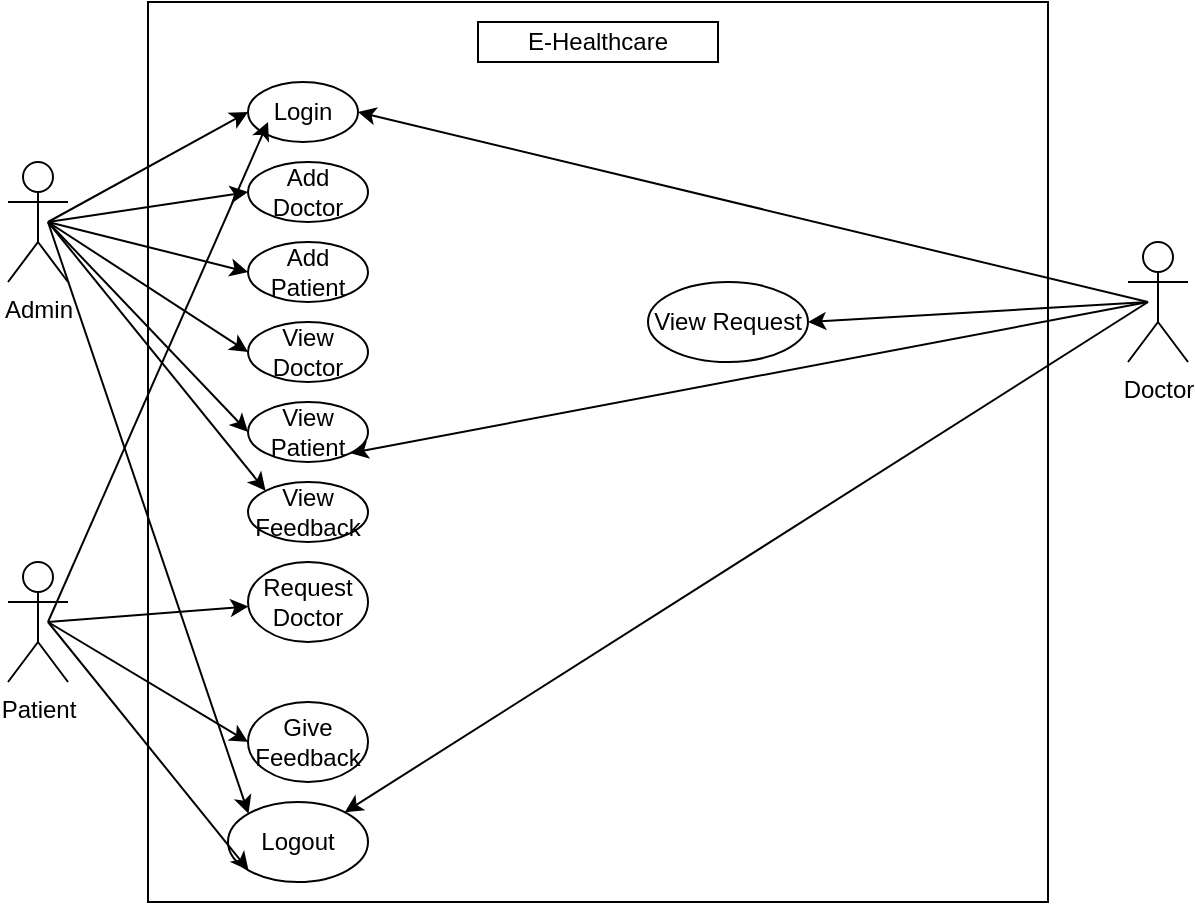 <mxfile version="24.7.17">
  <diagram name="Page-1" id="trTBlpcPtebjrmfRot06">
    <mxGraphModel dx="780" dy="544" grid="1" gridSize="10" guides="1" tooltips="1" connect="1" arrows="1" fold="1" page="1" pageScale="1" pageWidth="850" pageHeight="1100" math="0" shadow="0">
      <root>
        <mxCell id="0" />
        <mxCell id="1" parent="0" />
        <mxCell id="EEKRzQy7RKevdym8JIjv-3" value="" style="whiteSpace=wrap;html=1;aspect=fixed;" vertex="1" parent="1">
          <mxGeometry x="250" y="110" width="450" height="450" as="geometry" />
        </mxCell>
        <mxCell id="EEKRzQy7RKevdym8JIjv-5" value="Admin" style="shape=umlActor;verticalLabelPosition=bottom;verticalAlign=top;html=1;outlineConnect=0;" vertex="1" parent="1">
          <mxGeometry x="180" y="190" width="30" height="60" as="geometry" />
        </mxCell>
        <mxCell id="EEKRzQy7RKevdym8JIjv-6" value="Patient" style="shape=umlActor;verticalLabelPosition=bottom;verticalAlign=top;html=1;outlineConnect=0;" vertex="1" parent="1">
          <mxGeometry x="180" y="390" width="30" height="60" as="geometry" />
        </mxCell>
        <mxCell id="EEKRzQy7RKevdym8JIjv-7" value="Doctor" style="shape=umlActor;verticalLabelPosition=bottom;verticalAlign=top;html=1;outlineConnect=0;" vertex="1" parent="1">
          <mxGeometry x="740" y="230" width="30" height="60" as="geometry" />
        </mxCell>
        <mxCell id="EEKRzQy7RKevdym8JIjv-8" value="E-Healthcare" style="rounded=0;whiteSpace=wrap;html=1;" vertex="1" parent="1">
          <mxGeometry x="415" y="120" width="120" height="20" as="geometry" />
        </mxCell>
        <mxCell id="EEKRzQy7RKevdym8JIjv-9" value="Login" style="ellipse;whiteSpace=wrap;html=1;" vertex="1" parent="1">
          <mxGeometry x="300" y="150" width="55" height="30" as="geometry" />
        </mxCell>
        <mxCell id="EEKRzQy7RKevdym8JIjv-12" value="Add Doctor" style="ellipse;whiteSpace=wrap;html=1;" vertex="1" parent="1">
          <mxGeometry x="300" y="190" width="60" height="30" as="geometry" />
        </mxCell>
        <mxCell id="EEKRzQy7RKevdym8JIjv-13" value="Add Patient" style="ellipse;whiteSpace=wrap;html=1;" vertex="1" parent="1">
          <mxGeometry x="300" y="230" width="60" height="30" as="geometry" />
        </mxCell>
        <mxCell id="EEKRzQy7RKevdym8JIjv-15" value="View Doctor" style="ellipse;whiteSpace=wrap;html=1;" vertex="1" parent="1">
          <mxGeometry x="300" y="270" width="60" height="30" as="geometry" />
        </mxCell>
        <mxCell id="EEKRzQy7RKevdym8JIjv-16" value="View Patient" style="ellipse;whiteSpace=wrap;html=1;" vertex="1" parent="1">
          <mxGeometry x="300" y="310" width="60" height="30" as="geometry" />
        </mxCell>
        <mxCell id="EEKRzQy7RKevdym8JIjv-17" value="View Feedback" style="ellipse;whiteSpace=wrap;html=1;" vertex="1" parent="1">
          <mxGeometry x="300" y="350" width="60" height="30" as="geometry" />
        </mxCell>
        <mxCell id="EEKRzQy7RKevdym8JIjv-19" value="Request Doctor" style="ellipse;whiteSpace=wrap;html=1;" vertex="1" parent="1">
          <mxGeometry x="300" y="390" width="60" height="40" as="geometry" />
        </mxCell>
        <mxCell id="EEKRzQy7RKevdym8JIjv-20" value="Give Feedback" style="ellipse;whiteSpace=wrap;html=1;" vertex="1" parent="1">
          <mxGeometry x="300" y="460" width="60" height="40" as="geometry" />
        </mxCell>
        <mxCell id="EEKRzQy7RKevdym8JIjv-21" value="Logout" style="ellipse;whiteSpace=wrap;html=1;" vertex="1" parent="1">
          <mxGeometry x="290" y="510" width="70" height="40" as="geometry" />
        </mxCell>
        <mxCell id="EEKRzQy7RKevdym8JIjv-22" value="View Request" style="ellipse;whiteSpace=wrap;html=1;" vertex="1" parent="1">
          <mxGeometry x="500" y="250" width="80" height="40" as="geometry" />
        </mxCell>
        <mxCell id="EEKRzQy7RKevdym8JIjv-23" value="" style="endArrow=classic;html=1;rounded=0;entryX=0;entryY=0.5;entryDx=0;entryDy=0;" edge="1" parent="1" target="EEKRzQy7RKevdym8JIjv-9">
          <mxGeometry width="50" height="50" relative="1" as="geometry">
            <mxPoint x="200" y="220" as="sourcePoint" />
            <mxPoint x="250" y="170" as="targetPoint" />
          </mxGeometry>
        </mxCell>
        <mxCell id="EEKRzQy7RKevdym8JIjv-24" value="" style="endArrow=classic;html=1;rounded=0;entryX=0;entryY=0.5;entryDx=0;entryDy=0;" edge="1" parent="1" target="EEKRzQy7RKevdym8JIjv-12">
          <mxGeometry width="50" height="50" relative="1" as="geometry">
            <mxPoint x="200" y="220" as="sourcePoint" />
            <mxPoint x="250" y="170" as="targetPoint" />
          </mxGeometry>
        </mxCell>
        <mxCell id="EEKRzQy7RKevdym8JIjv-25" value="" style="endArrow=classic;html=1;rounded=0;entryX=0;entryY=0.5;entryDx=0;entryDy=0;" edge="1" parent="1" target="EEKRzQy7RKevdym8JIjv-13">
          <mxGeometry width="50" height="50" relative="1" as="geometry">
            <mxPoint x="200" y="220" as="sourcePoint" />
            <mxPoint x="250" y="170" as="targetPoint" />
          </mxGeometry>
        </mxCell>
        <mxCell id="EEKRzQy7RKevdym8JIjv-26" value="" style="endArrow=classic;html=1;rounded=0;entryX=0;entryY=0.5;entryDx=0;entryDy=0;" edge="1" parent="1" target="EEKRzQy7RKevdym8JIjv-15">
          <mxGeometry width="50" height="50" relative="1" as="geometry">
            <mxPoint x="200" y="220" as="sourcePoint" />
            <mxPoint x="250" y="170" as="targetPoint" />
          </mxGeometry>
        </mxCell>
        <mxCell id="EEKRzQy7RKevdym8JIjv-27" value="" style="endArrow=classic;html=1;rounded=0;entryX=0;entryY=0.5;entryDx=0;entryDy=0;" edge="1" parent="1" target="EEKRzQy7RKevdym8JIjv-16">
          <mxGeometry width="50" height="50" relative="1" as="geometry">
            <mxPoint x="200" y="220" as="sourcePoint" />
            <mxPoint x="250" y="170" as="targetPoint" />
          </mxGeometry>
        </mxCell>
        <mxCell id="EEKRzQy7RKevdym8JIjv-28" value="" style="endArrow=classic;html=1;rounded=0;entryX=0;entryY=0;entryDx=0;entryDy=0;" edge="1" parent="1" target="EEKRzQy7RKevdym8JIjv-17">
          <mxGeometry width="50" height="50" relative="1" as="geometry">
            <mxPoint x="200" y="220" as="sourcePoint" />
            <mxPoint x="250" y="170" as="targetPoint" />
          </mxGeometry>
        </mxCell>
        <mxCell id="EEKRzQy7RKevdym8JIjv-29" value="" style="endArrow=classic;html=1;rounded=0;entryX=0;entryY=0;entryDx=0;entryDy=0;" edge="1" parent="1" target="EEKRzQy7RKevdym8JIjv-21">
          <mxGeometry width="50" height="50" relative="1" as="geometry">
            <mxPoint x="200" y="220" as="sourcePoint" />
            <mxPoint x="250" y="170" as="targetPoint" />
          </mxGeometry>
        </mxCell>
        <mxCell id="EEKRzQy7RKevdym8JIjv-30" value="" style="endArrow=classic;html=1;rounded=0;entryX=0.182;entryY=0.667;entryDx=0;entryDy=0;entryPerimeter=0;" edge="1" parent="1" target="EEKRzQy7RKevdym8JIjv-9">
          <mxGeometry width="50" height="50" relative="1" as="geometry">
            <mxPoint x="200" y="420" as="sourcePoint" />
            <mxPoint x="250" y="370" as="targetPoint" />
          </mxGeometry>
        </mxCell>
        <mxCell id="EEKRzQy7RKevdym8JIjv-31" value="" style="endArrow=classic;html=1;rounded=0;" edge="1" parent="1" target="EEKRzQy7RKevdym8JIjv-19">
          <mxGeometry width="50" height="50" relative="1" as="geometry">
            <mxPoint x="200" y="420" as="sourcePoint" />
            <mxPoint x="250" y="370" as="targetPoint" />
          </mxGeometry>
        </mxCell>
        <mxCell id="EEKRzQy7RKevdym8JIjv-32" value="" style="endArrow=classic;html=1;rounded=0;entryX=0;entryY=0.5;entryDx=0;entryDy=0;" edge="1" parent="1" target="EEKRzQy7RKevdym8JIjv-20">
          <mxGeometry width="50" height="50" relative="1" as="geometry">
            <mxPoint x="200" y="420" as="sourcePoint" />
            <mxPoint x="250" y="370" as="targetPoint" />
          </mxGeometry>
        </mxCell>
        <mxCell id="EEKRzQy7RKevdym8JIjv-33" value="" style="endArrow=classic;html=1;rounded=0;entryX=0;entryY=1;entryDx=0;entryDy=0;" edge="1" parent="1" target="EEKRzQy7RKevdym8JIjv-21">
          <mxGeometry width="50" height="50" relative="1" as="geometry">
            <mxPoint x="200" y="420" as="sourcePoint" />
            <mxPoint x="250" y="370" as="targetPoint" />
          </mxGeometry>
        </mxCell>
        <mxCell id="EEKRzQy7RKevdym8JIjv-34" value="" style="endArrow=classic;html=1;rounded=0;entryX=1;entryY=0.5;entryDx=0;entryDy=0;" edge="1" parent="1" target="EEKRzQy7RKevdym8JIjv-9">
          <mxGeometry width="50" height="50" relative="1" as="geometry">
            <mxPoint x="750" y="260" as="sourcePoint" />
            <mxPoint x="800" y="210" as="targetPoint" />
          </mxGeometry>
        </mxCell>
        <mxCell id="EEKRzQy7RKevdym8JIjv-35" value="" style="endArrow=classic;html=1;rounded=0;entryX=1;entryY=0.5;entryDx=0;entryDy=0;" edge="1" parent="1" target="EEKRzQy7RKevdym8JIjv-22">
          <mxGeometry width="50" height="50" relative="1" as="geometry">
            <mxPoint x="750" y="260" as="sourcePoint" />
            <mxPoint x="800" y="210" as="targetPoint" />
          </mxGeometry>
        </mxCell>
        <mxCell id="EEKRzQy7RKevdym8JIjv-36" value="" style="endArrow=classic;html=1;rounded=0;entryX=1;entryY=1;entryDx=0;entryDy=0;" edge="1" parent="1" target="EEKRzQy7RKevdym8JIjv-16">
          <mxGeometry width="50" height="50" relative="1" as="geometry">
            <mxPoint x="750" y="260" as="sourcePoint" />
            <mxPoint x="800" y="200" as="targetPoint" />
          </mxGeometry>
        </mxCell>
        <mxCell id="EEKRzQy7RKevdym8JIjv-37" value="" style="endArrow=classic;html=1;rounded=0;" edge="1" parent="1" target="EEKRzQy7RKevdym8JIjv-21">
          <mxGeometry width="50" height="50" relative="1" as="geometry">
            <mxPoint x="750" y="260" as="sourcePoint" />
            <mxPoint x="800" y="210" as="targetPoint" />
          </mxGeometry>
        </mxCell>
      </root>
    </mxGraphModel>
  </diagram>
</mxfile>
